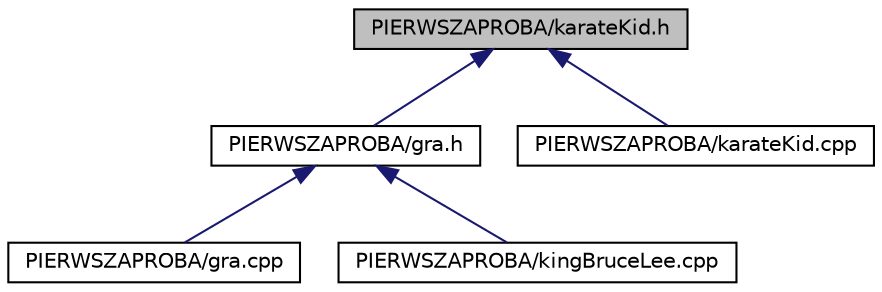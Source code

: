 digraph "PIERWSZAPROBA/karateKid.h"
{
 // LATEX_PDF_SIZE
  edge [fontname="Helvetica",fontsize="10",labelfontname="Helvetica",labelfontsize="10"];
  node [fontname="Helvetica",fontsize="10",shape=record];
  Node1 [label="PIERWSZAPROBA/karateKid.h",height=0.2,width=0.4,color="black", fillcolor="grey75", style="filled", fontcolor="black",tooltip="Plik naglowkowy modulu KarateKid."];
  Node1 -> Node2 [dir="back",color="midnightblue",fontsize="10",style="solid",fontname="Helvetica"];
  Node2 [label="PIERWSZAPROBA/gra.h",height=0.2,width=0.4,color="black", fillcolor="white", style="filled",URL="$gra_8h.html",tooltip="Plik naglowkowy modulu Gra."];
  Node2 -> Node3 [dir="back",color="midnightblue",fontsize="10",style="solid",fontname="Helvetica"];
  Node3 [label="PIERWSZAPROBA/gra.cpp",height=0.2,width=0.4,color="black", fillcolor="white", style="filled",URL="$gra_8cpp.html",tooltip="Plik cpp modulu Gra."];
  Node2 -> Node4 [dir="back",color="midnightblue",fontsize="10",style="solid",fontname="Helvetica"];
  Node4 [label="PIERWSZAPROBA/kingBruceLee.cpp",height=0.2,width=0.4,color="black", fillcolor="white", style="filled",URL="$king_bruce_lee_8cpp.html",tooltip="Plik cpp modulu kingBruceLee."];
  Node1 -> Node5 [dir="back",color="midnightblue",fontsize="10",style="solid",fontname="Helvetica"];
  Node5 [label="PIERWSZAPROBA/karateKid.cpp",height=0.2,width=0.4,color="black", fillcolor="white", style="filled",URL="$karate_kid_8cpp.html",tooltip="Plik cpp modulu KarateKid."];
}
